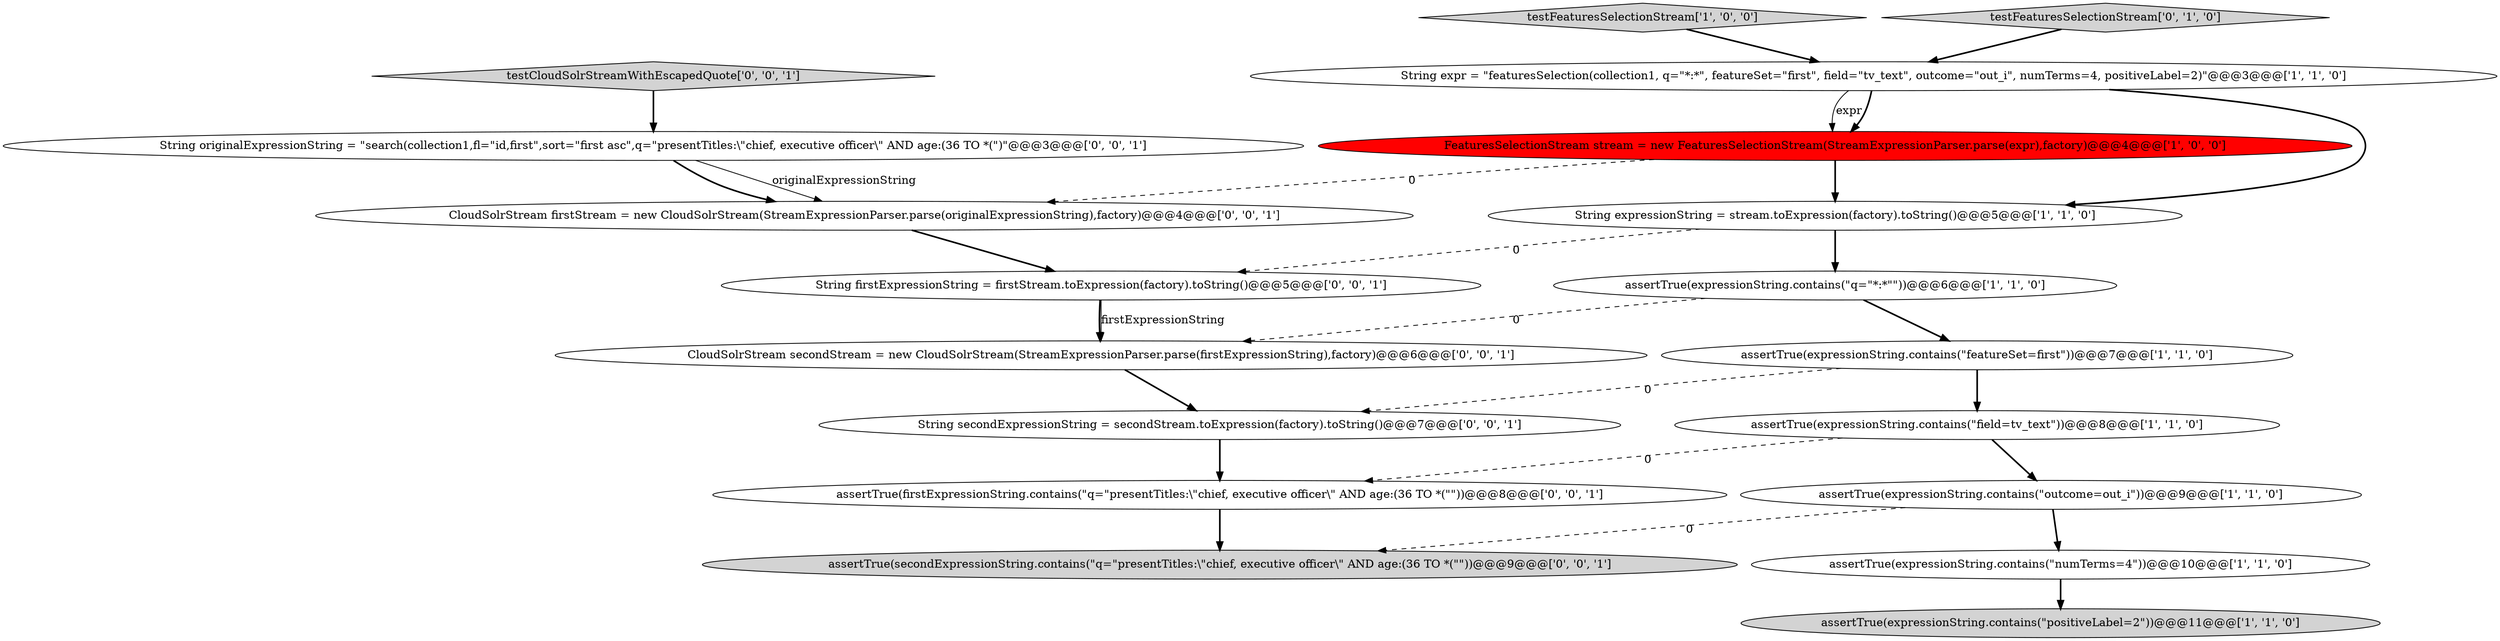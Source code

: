 digraph {
17 [style = filled, label = "String secondExpressionString = secondStream.toExpression(factory).toString()@@@7@@@['0', '0', '1']", fillcolor = white, shape = ellipse image = "AAA0AAABBB3BBB"];
9 [style = filled, label = "assertTrue(expressionString.contains(\"numTerms=4\"))@@@10@@@['1', '1', '0']", fillcolor = white, shape = ellipse image = "AAA0AAABBB1BBB"];
7 [style = filled, label = "assertTrue(expressionString.contains(\"q=\"*:*\"\"))@@@6@@@['1', '1', '0']", fillcolor = white, shape = ellipse image = "AAA0AAABBB1BBB"];
8 [style = filled, label = "assertTrue(expressionString.contains(\"outcome=out_i\"))@@@9@@@['1', '1', '0']", fillcolor = white, shape = ellipse image = "AAA0AAABBB1BBB"];
15 [style = filled, label = "String originalExpressionString = \"search(collection1,fl=\"id,first\",sort=\"first asc\",q=\"presentTitles:\\\"chief, executive officer\\\" AND age:(36 TO *(\")\"@@@3@@@['0', '0', '1']", fillcolor = white, shape = ellipse image = "AAA0AAABBB3BBB"];
2 [style = filled, label = "FeaturesSelectionStream stream = new FeaturesSelectionStream(StreamExpressionParser.parse(expr),factory)@@@4@@@['1', '0', '0']", fillcolor = red, shape = ellipse image = "AAA1AAABBB1BBB"];
12 [style = filled, label = "testCloudSolrStreamWithEscapedQuote['0', '0', '1']", fillcolor = lightgray, shape = diamond image = "AAA0AAABBB3BBB"];
1 [style = filled, label = "assertTrue(expressionString.contains(\"field=tv_text\"))@@@8@@@['1', '1', '0']", fillcolor = white, shape = ellipse image = "AAA0AAABBB1BBB"];
4 [style = filled, label = "testFeaturesSelectionStream['1', '0', '0']", fillcolor = lightgray, shape = diamond image = "AAA0AAABBB1BBB"];
13 [style = filled, label = "String firstExpressionString = firstStream.toExpression(factory).toString()@@@5@@@['0', '0', '1']", fillcolor = white, shape = ellipse image = "AAA0AAABBB3BBB"];
14 [style = filled, label = "assertTrue(secondExpressionString.contains(\"q=\"presentTitles:\\\"chief, executive officer\\\" AND age:(36 TO *(\"\"))@@@9@@@['0', '0', '1']", fillcolor = lightgray, shape = ellipse image = "AAA0AAABBB3BBB"];
3 [style = filled, label = "assertTrue(expressionString.contains(\"positiveLabel=2\"))@@@11@@@['1', '1', '0']", fillcolor = lightgray, shape = ellipse image = "AAA0AAABBB1BBB"];
5 [style = filled, label = "String expressionString = stream.toExpression(factory).toString()@@@5@@@['1', '1', '0']", fillcolor = white, shape = ellipse image = "AAA0AAABBB1BBB"];
6 [style = filled, label = "String expr = \"featuresSelection(collection1, q=\"*:*\", featureSet=\"first\", field=\"tv_text\", outcome=\"out_i\", numTerms=4, positiveLabel=2)\"@@@3@@@['1', '1', '0']", fillcolor = white, shape = ellipse image = "AAA0AAABBB1BBB"];
18 [style = filled, label = "CloudSolrStream secondStream = new CloudSolrStream(StreamExpressionParser.parse(firstExpressionString),factory)@@@6@@@['0', '0', '1']", fillcolor = white, shape = ellipse image = "AAA0AAABBB3BBB"];
0 [style = filled, label = "assertTrue(expressionString.contains(\"featureSet=first\"))@@@7@@@['1', '1', '0']", fillcolor = white, shape = ellipse image = "AAA0AAABBB1BBB"];
10 [style = filled, label = "testFeaturesSelectionStream['0', '1', '0']", fillcolor = lightgray, shape = diamond image = "AAA0AAABBB2BBB"];
16 [style = filled, label = "CloudSolrStream firstStream = new CloudSolrStream(StreamExpressionParser.parse(originalExpressionString),factory)@@@4@@@['0', '0', '1']", fillcolor = white, shape = ellipse image = "AAA0AAABBB3BBB"];
11 [style = filled, label = "assertTrue(firstExpressionString.contains(\"q=\"presentTitles:\\\"chief, executive officer\\\" AND age:(36 TO *(\"\"))@@@8@@@['0', '0', '1']", fillcolor = white, shape = ellipse image = "AAA0AAABBB3BBB"];
5->13 [style = dashed, label="0"];
16->13 [style = bold, label=""];
1->8 [style = bold, label=""];
7->18 [style = dashed, label="0"];
11->14 [style = bold, label=""];
4->6 [style = bold, label=""];
6->2 [style = solid, label="expr"];
12->15 [style = bold, label=""];
18->17 [style = bold, label=""];
7->0 [style = bold, label=""];
8->14 [style = dashed, label="0"];
15->16 [style = bold, label=""];
0->17 [style = dashed, label="0"];
10->6 [style = bold, label=""];
6->2 [style = bold, label=""];
6->5 [style = bold, label=""];
1->11 [style = dashed, label="0"];
0->1 [style = bold, label=""];
2->16 [style = dashed, label="0"];
8->9 [style = bold, label=""];
9->3 [style = bold, label=""];
5->7 [style = bold, label=""];
15->16 [style = solid, label="originalExpressionString"];
13->18 [style = bold, label=""];
13->18 [style = solid, label="firstExpressionString"];
2->5 [style = bold, label=""];
17->11 [style = bold, label=""];
}
